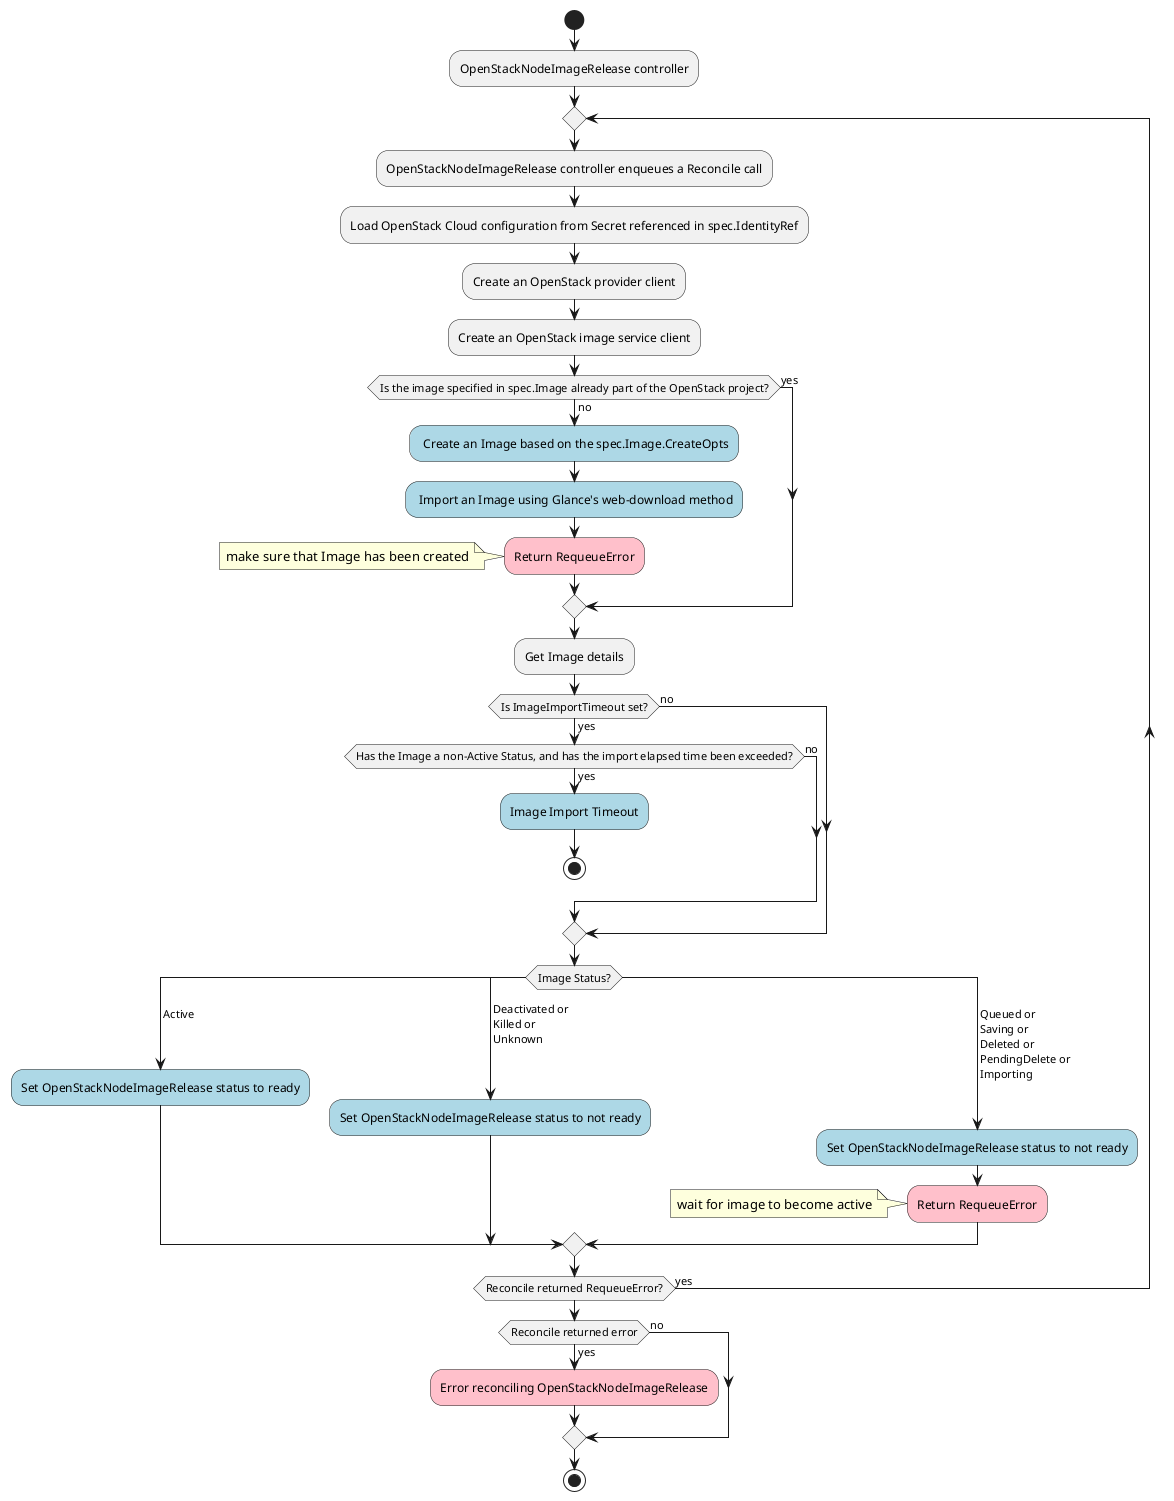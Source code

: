@startuml openstack-nodeimage-release-controller

start;
:OpenStackNodeImageRelease controller;

repeat
  :OpenStackNodeImageRelease controller enqueues a Reconcile call;
  :Load OpenStack Cloud configuration from Secret referenced in spec.IdentityRef;
  :Create an OpenStack provider client;
  :Create an OpenStack image service client;
  if (Is the image specified in spec.Image already part of the OpenStack project?) then (no)
    #LightBlue: Create an Image based on the spec.Image.CreateOpts;
    #LightBlue: Import an Image using Glance's web-download method;
    #Pink:Return RequeueError;
    note left: make sure that Image has been created
  else (yes)
  endif
  :Get Image details;

  if (Is ImageImportTimeout set?) then (yes)
    if (Has the Image a non-Active Status, and has the import elapsed time been exceeded?) then (yes)
      #LightBlue:Image Import Timeout;
      stop;
    else (no)
    endif
  else (no)
  endif
  switch (Image Status?)
  case ( Active )
    #LightBlue:Set OpenStackNodeImageRelease status to ready;
  case ( Deactivated or \n Killed or \n Unknown )
    #LightBlue:Set OpenStackNodeImageRelease status to not ready;
  case ( Queued or \n Saving or \n Deleted or \n PendingDelete or \n Importing )
    #LightBlue:Set OpenStackNodeImageRelease status to not ready;
    #Pink:Return RequeueError;
    note left: wait for image to become active
  endswitch
repeat while (Reconcile returned RequeueError?) is (yes)
if (Reconcile returned error) then (yes)
  #Pink:Error reconciling OpenStackNodeImageRelease;
else (no)
endif
stop;

@enduml
